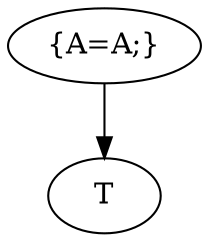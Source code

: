 digraph {
	112775876184 [label="{A=A;}"]
	112775876253 [label=T]
	112775876184 -> 112775876253 [label=""]
}
